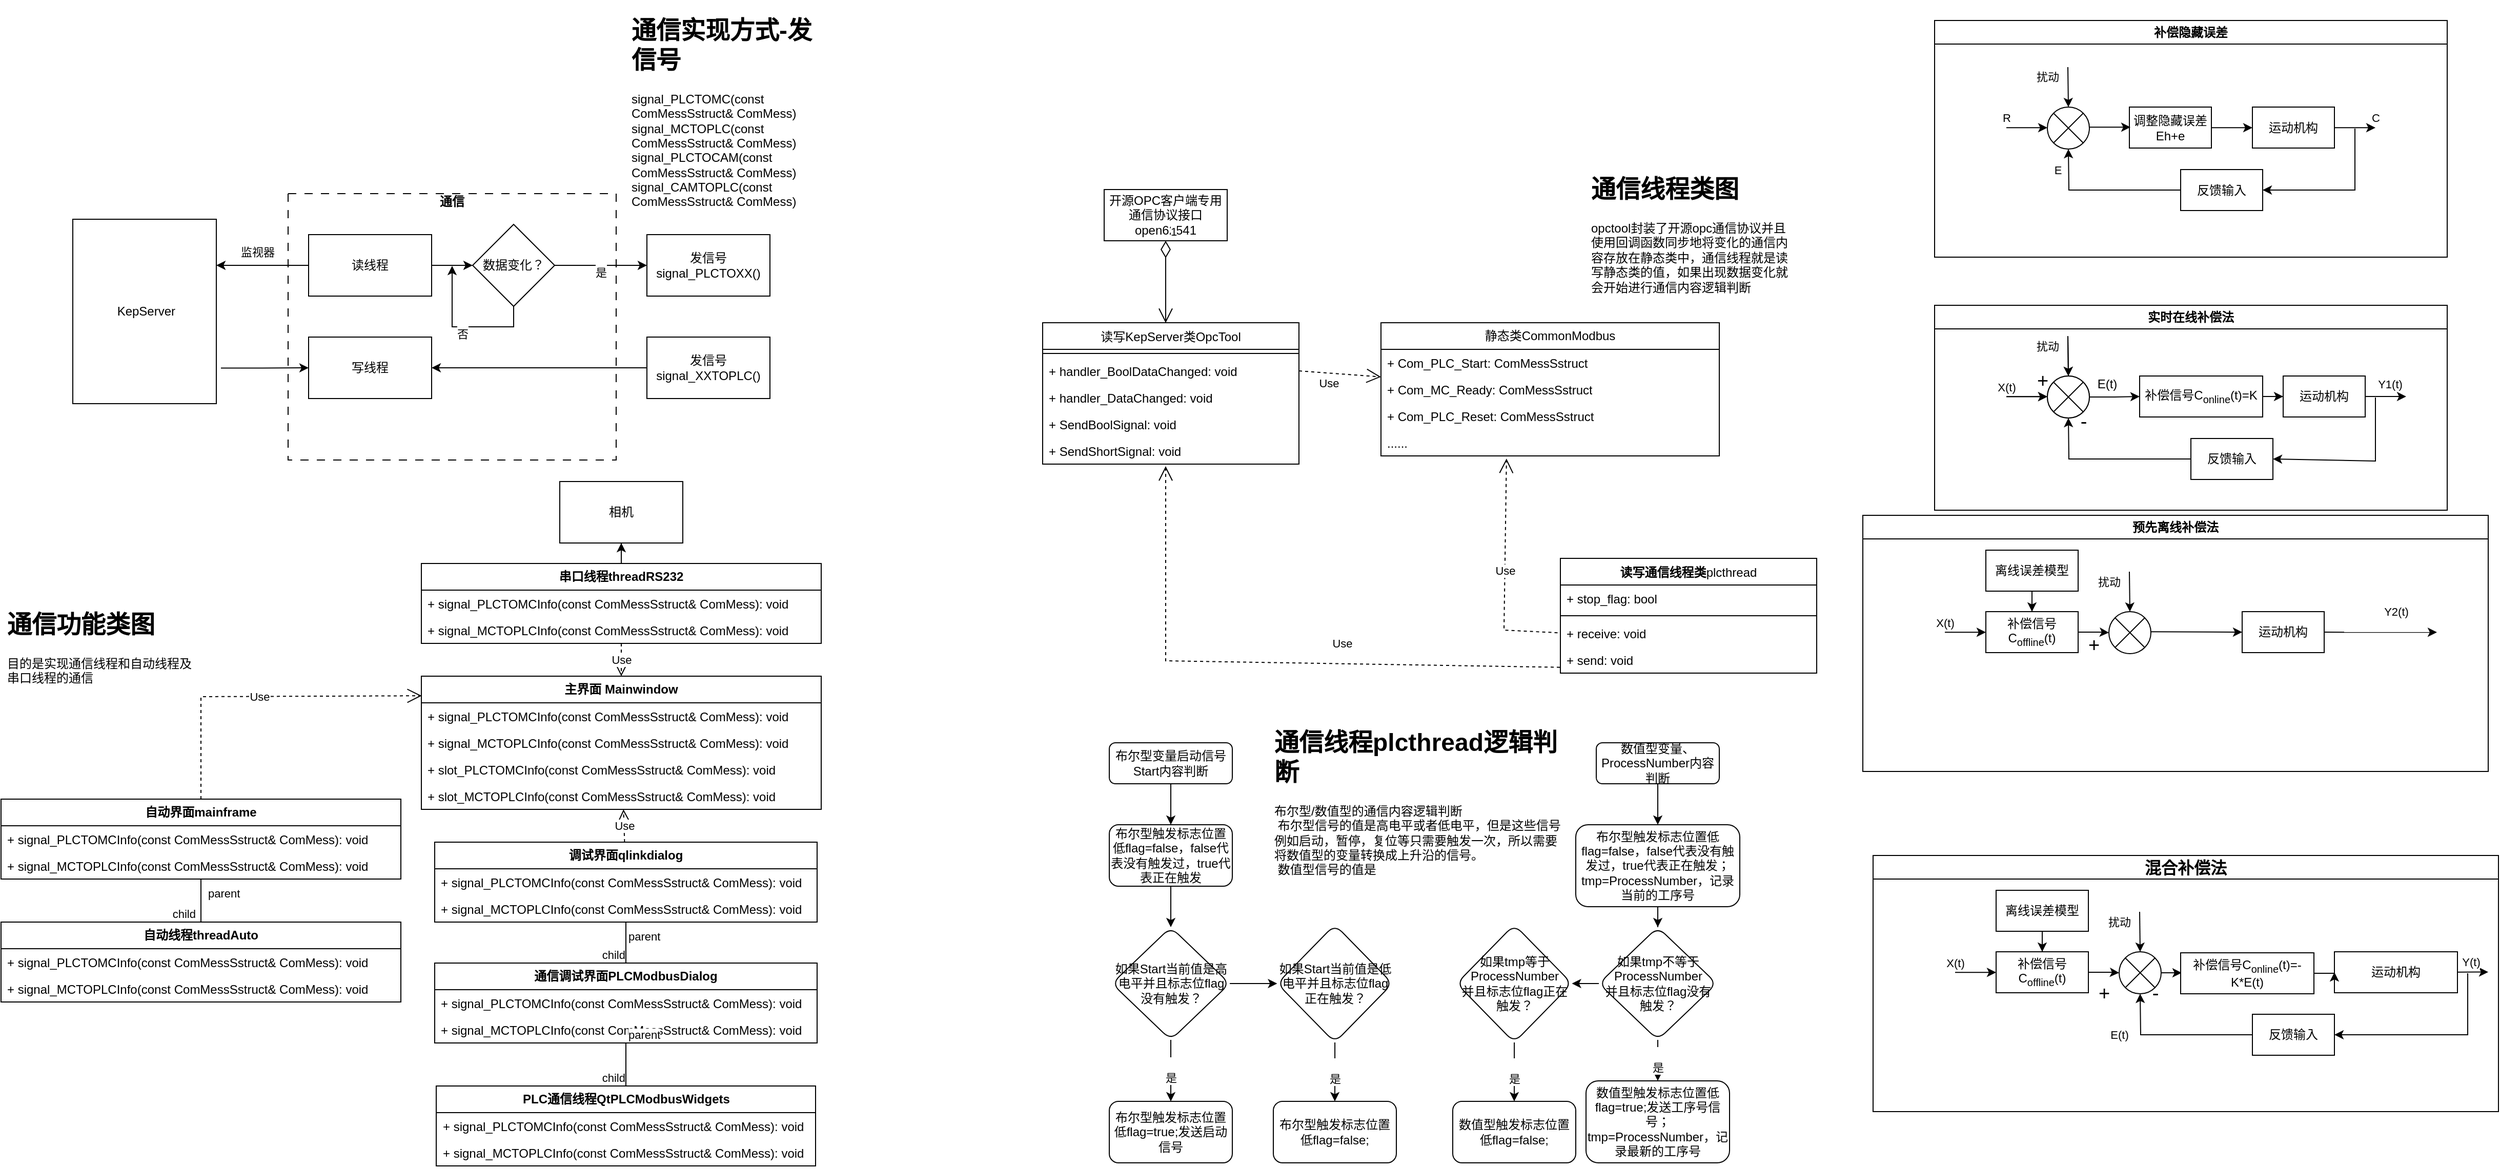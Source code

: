 <mxfile version="24.0.7" type="github">
  <diagram name="第 1 页" id="Q9_2YxxPVGNRcekVHFD_">
    <mxGraphModel dx="642" dy="590" grid="1" gridSize="10" guides="1" tooltips="1" connect="1" arrows="1" fold="1" page="1" pageScale="1" pageWidth="827" pageHeight="1169" math="0" shadow="0">
      <root>
        <mxCell id="0" />
        <mxCell id="1" parent="0" />
        <mxCell id="LD_Xjha4CjEFcu2AIF8K-1" style="edgeStyle=orthogonalEdgeStyle;rounded=0;orthogonalLoop=1;jettySize=auto;html=1;entryX=0;entryY=0.5;entryDx=0;entryDy=0;exitX=1.032;exitY=0.807;exitDx=0;exitDy=0;exitPerimeter=0;" parent="1" source="LD_Xjha4CjEFcu2AIF8K-2" target="LD_Xjha4CjEFcu2AIF8K-6" edge="1">
          <mxGeometry relative="1" as="geometry" />
        </mxCell>
        <mxCell id="LD_Xjha4CjEFcu2AIF8K-2" value="&lt;span style=&quot;white-space: pre;&quot;&gt; &lt;/span&gt;KepServer" style="rounded=0;whiteSpace=wrap;html=1;points=[[0,0,0,0,0],[0,0.25,0,0,0],[0,0.5,0,0,0],[0,0.75,0,0,0],[0,1,0,0,0],[0.25,0,0,0,0],[0.25,1,0,0,0],[0.5,0,0,0,0],[0.5,1,0,0,0],[0.75,0,0,0,0],[0.75,1,0,0,0],[1,0,0,0,0],[1,0.25,0,0,0],[1,0.5,0,0,0],[1,0.75,0,0,0],[1,1,0,0,0]];" parent="1" vertex="1">
          <mxGeometry x="84" y="214" width="140" height="180" as="geometry" />
        </mxCell>
        <mxCell id="LD_Xjha4CjEFcu2AIF8K-3" value="&#xa;通信" style="swimlane;startSize=0;dashed=1;dashPattern=8 8;" parent="1" vertex="1">
          <mxGeometry x="294" y="189" width="320" height="260" as="geometry">
            <mxRectangle x="300" y="530" width="60" height="40" as="alternateBounds" />
          </mxGeometry>
        </mxCell>
        <mxCell id="LD_Xjha4CjEFcu2AIF8K-4" value="" style="edgeStyle=orthogonalEdgeStyle;rounded=0;orthogonalLoop=1;jettySize=auto;html=1;" parent="LD_Xjha4CjEFcu2AIF8K-3" source="LD_Xjha4CjEFcu2AIF8K-5" target="LD_Xjha4CjEFcu2AIF8K-8" edge="1">
          <mxGeometry relative="1" as="geometry" />
        </mxCell>
        <mxCell id="LD_Xjha4CjEFcu2AIF8K-5" value="读线程" style="rounded=0;whiteSpace=wrap;html=1;" parent="LD_Xjha4CjEFcu2AIF8K-3" vertex="1">
          <mxGeometry x="20" y="40" width="120" height="60" as="geometry" />
        </mxCell>
        <mxCell id="LD_Xjha4CjEFcu2AIF8K-6" value="写线程" style="rounded=0;whiteSpace=wrap;html=1;" parent="LD_Xjha4CjEFcu2AIF8K-3" vertex="1">
          <mxGeometry x="20" y="140" width="120" height="60" as="geometry" />
        </mxCell>
        <mxCell id="LD_Xjha4CjEFcu2AIF8K-7" value="&lt;br&gt;否" style="edgeStyle=orthogonalEdgeStyle;rounded=0;orthogonalLoop=1;jettySize=auto;html=1;exitX=0.5;exitY=1;exitDx=0;exitDy=0;" parent="LD_Xjha4CjEFcu2AIF8K-3" source="LD_Xjha4CjEFcu2AIF8K-8" edge="1">
          <mxGeometry relative="1" as="geometry">
            <mxPoint x="160" y="70" as="targetPoint" />
          </mxGeometry>
        </mxCell>
        <mxCell id="LD_Xjha4CjEFcu2AIF8K-8" value="数据变化？" style="rhombus;whiteSpace=wrap;html=1;rounded=0;" parent="LD_Xjha4CjEFcu2AIF8K-3" vertex="1">
          <mxGeometry x="180" y="30" width="80" height="80" as="geometry" />
        </mxCell>
        <mxCell id="LD_Xjha4CjEFcu2AIF8K-9" value="&lt;br&gt;监视器" style="edgeStyle=orthogonalEdgeStyle;rounded=0;orthogonalLoop=1;jettySize=auto;html=1;entryX=1;entryY=0.25;entryDx=0;entryDy=0;entryPerimeter=0;" parent="1" source="LD_Xjha4CjEFcu2AIF8K-5" target="LD_Xjha4CjEFcu2AIF8K-2" edge="1">
          <mxGeometry x="0.111" y="-20" relative="1" as="geometry">
            <mxPoint as="offset" />
          </mxGeometry>
        </mxCell>
        <mxCell id="LD_Xjha4CjEFcu2AIF8K-10" value="发信号signal_PLCTOXX()" style="whiteSpace=wrap;html=1;rounded=0;" parent="1" vertex="1">
          <mxGeometry x="644" y="229" width="120" height="60" as="geometry" />
        </mxCell>
        <mxCell id="LD_Xjha4CjEFcu2AIF8K-11" value="&lt;br&gt;是" style="edgeStyle=orthogonalEdgeStyle;rounded=0;orthogonalLoop=1;jettySize=auto;html=1;entryX=0;entryY=0.5;entryDx=0;entryDy=0;" parent="1" source="LD_Xjha4CjEFcu2AIF8K-8" target="LD_Xjha4CjEFcu2AIF8K-10" edge="1">
          <mxGeometry relative="1" as="geometry">
            <mxPoint x="654" y="259" as="targetPoint" />
          </mxGeometry>
        </mxCell>
        <mxCell id="LD_Xjha4CjEFcu2AIF8K-12" style="edgeStyle=orthogonalEdgeStyle;rounded=0;orthogonalLoop=1;jettySize=auto;html=1;entryX=1;entryY=0.5;entryDx=0;entryDy=0;" parent="1" source="LD_Xjha4CjEFcu2AIF8K-13" target="LD_Xjha4CjEFcu2AIF8K-6" edge="1">
          <mxGeometry relative="1" as="geometry" />
        </mxCell>
        <mxCell id="LD_Xjha4CjEFcu2AIF8K-13" value="发信号signal_XXTOPLC()" style="rounded=0;whiteSpace=wrap;html=1;" parent="1" vertex="1">
          <mxGeometry x="644" y="329" width="120" height="60" as="geometry" />
        </mxCell>
        <mxCell id="LD_Xjha4CjEFcu2AIF8K-14" value="&lt;h1&gt;通信实现方式-发信号&lt;/h1&gt;&lt;div&gt;signal_PLCTOMC(const ComMessSstruct&amp;amp; ComMess)&lt;/div&gt;&lt;div&gt;signal_MCTOPLC(const ComMessSstruct&amp;amp; ComMess)&lt;/div&gt;&lt;div&gt;&lt;div style=&quot;border-color: var(--border-color);&quot;&gt;signal_PLCTOCAM(const ComMessSstruct&amp;amp; ComMess)&lt;/div&gt;&lt;div style=&quot;border-color: var(--border-color);&quot;&gt;signal_CAMTOPLC(const ComMessSstruct&amp;amp; ComMess)&lt;/div&gt;&lt;/div&gt;" style="text;html=1;strokeColor=none;fillColor=none;spacing=5;spacingTop=-20;whiteSpace=wrap;overflow=hidden;rounded=0;" parent="1" vertex="1">
          <mxGeometry x="624" y="10" width="190" height="204" as="geometry" />
        </mxCell>
        <mxCell id="LD_Xjha4CjEFcu2AIF8K-15" value="&lt;b&gt;主界面 Mainwindow&lt;/b&gt;" style="swimlane;fontStyle=0;childLayout=stackLayout;horizontal=1;startSize=26;fillColor=none;horizontalStack=0;resizeParent=1;resizeParentMax=0;resizeLast=0;collapsible=1;marginBottom=0;whiteSpace=wrap;html=1;" parent="1" vertex="1">
          <mxGeometry x="424" y="660" width="390" height="130" as="geometry" />
        </mxCell>
        <mxCell id="LD_Xjha4CjEFcu2AIF8K-16" value="+ signal_PLCTOMCInfo(const ComMessSstruct&amp;amp; ComMess): void" style="text;strokeColor=none;fillColor=none;align=left;verticalAlign=top;spacingLeft=4;spacingRight=4;overflow=hidden;rotatable=0;points=[[0,0.5],[1,0.5]];portConstraint=eastwest;whiteSpace=wrap;html=1;" parent="LD_Xjha4CjEFcu2AIF8K-15" vertex="1">
          <mxGeometry y="26" width="390" height="26" as="geometry" />
        </mxCell>
        <mxCell id="LD_Xjha4CjEFcu2AIF8K-17" value="+ signal_MCTOPLCInfo(const ComMessSstruct&amp;amp; ComMess): void" style="text;strokeColor=none;fillColor=none;align=left;verticalAlign=top;spacingLeft=4;spacingRight=4;overflow=hidden;rotatable=0;points=[[0,0.5],[1,0.5]];portConstraint=eastwest;whiteSpace=wrap;html=1;" parent="LD_Xjha4CjEFcu2AIF8K-15" vertex="1">
          <mxGeometry y="52" width="390" height="26" as="geometry" />
        </mxCell>
        <mxCell id="LD_Xjha4CjEFcu2AIF8K-18" value="+ slot_PLCTOMCInfo(const ComMessSstruct&amp;amp; ComMess): void" style="text;strokeColor=none;fillColor=none;align=left;verticalAlign=top;spacingLeft=4;spacingRight=4;overflow=hidden;rotatable=0;points=[[0,0.5],[1,0.5]];portConstraint=eastwest;whiteSpace=wrap;html=1;" parent="LD_Xjha4CjEFcu2AIF8K-15" vertex="1">
          <mxGeometry y="78" width="390" height="26" as="geometry" />
        </mxCell>
        <mxCell id="LD_Xjha4CjEFcu2AIF8K-19" value="+ slot_MCTOPLCInfo(const ComMessSstruct&amp;amp; ComMess): void" style="text;strokeColor=none;fillColor=none;align=left;verticalAlign=top;spacingLeft=4;spacingRight=4;overflow=hidden;rotatable=0;points=[[0,0.5],[1,0.5]];portConstraint=eastwest;whiteSpace=wrap;html=1;" parent="LD_Xjha4CjEFcu2AIF8K-15" vertex="1">
          <mxGeometry y="104" width="390" height="26" as="geometry" />
        </mxCell>
        <mxCell id="LD_Xjha4CjEFcu2AIF8K-20" value="&lt;b&gt;自动界面mainframe&lt;/b&gt;" style="swimlane;fontStyle=0;childLayout=stackLayout;horizontal=1;startSize=26;fillColor=none;horizontalStack=0;resizeParent=1;resizeParentMax=0;resizeLast=0;collapsible=1;marginBottom=0;whiteSpace=wrap;html=1;" parent="1" vertex="1">
          <mxGeometry x="14" y="780" width="390" height="78" as="geometry" />
        </mxCell>
        <mxCell id="LD_Xjha4CjEFcu2AIF8K-21" value="+ signal_PLCTOMCInfo(const ComMessSstruct&amp;amp; ComMess): void" style="text;strokeColor=none;fillColor=none;align=left;verticalAlign=top;spacingLeft=4;spacingRight=4;overflow=hidden;rotatable=0;points=[[0,0.5],[1,0.5]];portConstraint=eastwest;whiteSpace=wrap;html=1;" parent="LD_Xjha4CjEFcu2AIF8K-20" vertex="1">
          <mxGeometry y="26" width="390" height="26" as="geometry" />
        </mxCell>
        <mxCell id="LD_Xjha4CjEFcu2AIF8K-22" value="+ signal_MCTOPLCInfo(const ComMessSstruct&amp;amp; ComMess): void" style="text;strokeColor=none;fillColor=none;align=left;verticalAlign=top;spacingLeft=4;spacingRight=4;overflow=hidden;rotatable=0;points=[[0,0.5],[1,0.5]];portConstraint=eastwest;whiteSpace=wrap;html=1;" parent="LD_Xjha4CjEFcu2AIF8K-20" vertex="1">
          <mxGeometry y="52" width="390" height="26" as="geometry" />
        </mxCell>
        <mxCell id="LD_Xjha4CjEFcu2AIF8K-23" value="Use" style="endArrow=open;endSize=12;dashed=1;html=1;rounded=0;entryX=0.001;entryY=0.147;entryDx=0;entryDy=0;entryPerimeter=0;" parent="1" source="LD_Xjha4CjEFcu2AIF8K-20" target="LD_Xjha4CjEFcu2AIF8K-15" edge="1">
          <mxGeometry width="160" relative="1" as="geometry">
            <mxPoint x="502" y="856" as="sourcePoint" />
            <mxPoint x="404" y="640" as="targetPoint" />
            <Array as="points">
              <mxPoint x="209" y="680" />
            </Array>
          </mxGeometry>
        </mxCell>
        <mxCell id="LD_Xjha4CjEFcu2AIF8K-24" value="&lt;b&gt;自动线程threadAuto&lt;/b&gt;" style="swimlane;fontStyle=0;childLayout=stackLayout;horizontal=1;startSize=26;fillColor=none;horizontalStack=0;resizeParent=1;resizeParentMax=0;resizeLast=0;collapsible=1;marginBottom=0;whiteSpace=wrap;html=1;" parent="1" vertex="1">
          <mxGeometry x="14" y="900" width="390" height="78" as="geometry" />
        </mxCell>
        <mxCell id="LD_Xjha4CjEFcu2AIF8K-25" value="+ signal_PLCTOMCInfo(const ComMessSstruct&amp;amp; ComMess): void" style="text;strokeColor=none;fillColor=none;align=left;verticalAlign=top;spacingLeft=4;spacingRight=4;overflow=hidden;rotatable=0;points=[[0,0.5],[1,0.5]];portConstraint=eastwest;whiteSpace=wrap;html=1;" parent="LD_Xjha4CjEFcu2AIF8K-24" vertex="1">
          <mxGeometry y="26" width="390" height="26" as="geometry" />
        </mxCell>
        <mxCell id="LD_Xjha4CjEFcu2AIF8K-26" value="+ signal_MCTOPLCInfo(const ComMessSstruct&amp;amp; ComMess): void" style="text;strokeColor=none;fillColor=none;align=left;verticalAlign=top;spacingLeft=4;spacingRight=4;overflow=hidden;rotatable=0;points=[[0,0.5],[1,0.5]];portConstraint=eastwest;whiteSpace=wrap;html=1;" parent="LD_Xjha4CjEFcu2AIF8K-24" vertex="1">
          <mxGeometry y="52" width="390" height="26" as="geometry" />
        </mxCell>
        <mxCell id="LD_Xjha4CjEFcu2AIF8K-27" value="" style="endArrow=none;html=1;edgeStyle=orthogonalEdgeStyle;rounded=0;" parent="1" source="LD_Xjha4CjEFcu2AIF8K-20" target="LD_Xjha4CjEFcu2AIF8K-24" edge="1">
          <mxGeometry relative="1" as="geometry">
            <mxPoint x="294" y="770" as="sourcePoint" />
            <mxPoint x="454" y="770" as="targetPoint" />
          </mxGeometry>
        </mxCell>
        <mxCell id="LD_Xjha4CjEFcu2AIF8K-28" value="parent" style="edgeLabel;resizable=0;html=1;align=left;verticalAlign=bottom;" parent="LD_Xjha4CjEFcu2AIF8K-27" connectable="0" vertex="1">
          <mxGeometry x="-1" relative="1" as="geometry">
            <mxPoint x="5" y="22" as="offset" />
          </mxGeometry>
        </mxCell>
        <mxCell id="LD_Xjha4CjEFcu2AIF8K-29" value="child" style="edgeLabel;resizable=0;html=1;align=right;verticalAlign=bottom;" parent="LD_Xjha4CjEFcu2AIF8K-27" connectable="0" vertex="1">
          <mxGeometry x="1" relative="1" as="geometry">
            <mxPoint x="-5" as="offset" />
          </mxGeometry>
        </mxCell>
        <mxCell id="LD_Xjha4CjEFcu2AIF8K-30" value="&lt;h1&gt;通信功能类图&lt;/h1&gt;&lt;div&gt;目的是实现通信线程和自动线程及串口线程的通信&lt;/div&gt;" style="text;html=1;strokeColor=none;fillColor=none;spacing=5;spacingTop=-20;whiteSpace=wrap;overflow=hidden;rounded=0;" parent="1" vertex="1">
          <mxGeometry x="15" y="590" width="190" height="120" as="geometry" />
        </mxCell>
        <mxCell id="LD_Xjha4CjEFcu2AIF8K-31" value="&lt;b&gt;调试界面qlinkdialog&lt;/b&gt;" style="swimlane;fontStyle=0;childLayout=stackLayout;horizontal=1;startSize=26;fillColor=none;horizontalStack=0;resizeParent=1;resizeParentMax=0;resizeLast=0;collapsible=1;marginBottom=0;whiteSpace=wrap;html=1;" parent="1" vertex="1">
          <mxGeometry x="437" y="822" width="373" height="78" as="geometry" />
        </mxCell>
        <mxCell id="LD_Xjha4CjEFcu2AIF8K-32" value="+ signal_PLCTOMCInfo(const ComMessSstruct&amp;amp; ComMess): void" style="text;strokeColor=none;fillColor=none;align=left;verticalAlign=top;spacingLeft=4;spacingRight=4;overflow=hidden;rotatable=0;points=[[0,0.5],[1,0.5]];portConstraint=eastwest;whiteSpace=wrap;html=1;" parent="LD_Xjha4CjEFcu2AIF8K-31" vertex="1">
          <mxGeometry y="26" width="373" height="26" as="geometry" />
        </mxCell>
        <mxCell id="LD_Xjha4CjEFcu2AIF8K-33" value="+ signal_MCTOPLCInfo(const ComMessSstruct&amp;amp; ComMess): void" style="text;strokeColor=none;fillColor=none;align=left;verticalAlign=top;spacingLeft=4;spacingRight=4;overflow=hidden;rotatable=0;points=[[0,0.5],[1,0.5]];portConstraint=eastwest;whiteSpace=wrap;html=1;" parent="LD_Xjha4CjEFcu2AIF8K-31" vertex="1">
          <mxGeometry y="52" width="373" height="26" as="geometry" />
        </mxCell>
        <mxCell id="LD_Xjha4CjEFcu2AIF8K-34" value="&lt;b&gt;通信调试界面PLCModbusDialog&lt;/b&gt;" style="swimlane;fontStyle=0;childLayout=stackLayout;horizontal=1;startSize=26;fillColor=none;horizontalStack=0;resizeParent=1;resizeParentMax=0;resizeLast=0;collapsible=1;marginBottom=0;whiteSpace=wrap;html=1;" parent="1" vertex="1">
          <mxGeometry x="437" y="940" width="373" height="78" as="geometry" />
        </mxCell>
        <mxCell id="LD_Xjha4CjEFcu2AIF8K-35" value="+ signal_PLCTOMCInfo(const ComMessSstruct&amp;amp; ComMess): void" style="text;strokeColor=none;fillColor=none;align=left;verticalAlign=top;spacingLeft=4;spacingRight=4;overflow=hidden;rotatable=0;points=[[0,0.5],[1,0.5]];portConstraint=eastwest;whiteSpace=wrap;html=1;" parent="LD_Xjha4CjEFcu2AIF8K-34" vertex="1">
          <mxGeometry y="26" width="373" height="26" as="geometry" />
        </mxCell>
        <mxCell id="LD_Xjha4CjEFcu2AIF8K-36" value="+ signal_MCTOPLCInfo(const ComMessSstruct&amp;amp; ComMess): void" style="text;strokeColor=none;fillColor=none;align=left;verticalAlign=top;spacingLeft=4;spacingRight=4;overflow=hidden;rotatable=0;points=[[0,0.5],[1,0.5]];portConstraint=eastwest;whiteSpace=wrap;html=1;" parent="LD_Xjha4CjEFcu2AIF8K-34" vertex="1">
          <mxGeometry y="52" width="373" height="26" as="geometry" />
        </mxCell>
        <mxCell id="LD_Xjha4CjEFcu2AIF8K-37" value="&lt;b&gt;PLC通信线程QtPLCModbusWidgets&lt;/b&gt;" style="swimlane;fontStyle=0;childLayout=stackLayout;horizontal=1;startSize=26;fillColor=none;horizontalStack=0;resizeParent=1;resizeParentMax=0;resizeLast=0;collapsible=1;marginBottom=0;whiteSpace=wrap;html=1;" parent="1" vertex="1">
          <mxGeometry x="438.5" y="1060" width="370" height="78" as="geometry" />
        </mxCell>
        <mxCell id="LD_Xjha4CjEFcu2AIF8K-38" value="+ signal_PLCTOMCInfo(const ComMessSstruct&amp;amp; ComMess): void" style="text;strokeColor=none;fillColor=none;align=left;verticalAlign=top;spacingLeft=4;spacingRight=4;overflow=hidden;rotatable=0;points=[[0,0.5],[1,0.5]];portConstraint=eastwest;whiteSpace=wrap;html=1;" parent="LD_Xjha4CjEFcu2AIF8K-37" vertex="1">
          <mxGeometry y="26" width="370" height="26" as="geometry" />
        </mxCell>
        <mxCell id="LD_Xjha4CjEFcu2AIF8K-39" value="+ signal_MCTOPLCInfo(const ComMessSstruct&amp;amp; ComMess): void" style="text;strokeColor=none;fillColor=none;align=left;verticalAlign=top;spacingLeft=4;spacingRight=4;overflow=hidden;rotatable=0;points=[[0,0.5],[1,0.5]];portConstraint=eastwest;whiteSpace=wrap;html=1;" parent="LD_Xjha4CjEFcu2AIF8K-37" vertex="1">
          <mxGeometry y="52" width="370" height="26" as="geometry" />
        </mxCell>
        <mxCell id="LD_Xjha4CjEFcu2AIF8K-40" style="edgeStyle=orthogonalEdgeStyle;rounded=0;orthogonalLoop=1;jettySize=auto;html=1;entryX=0.5;entryY=1;entryDx=0;entryDy=0;" parent="1" source="LD_Xjha4CjEFcu2AIF8K-41" target="LD_Xjha4CjEFcu2AIF8K-44" edge="1">
          <mxGeometry relative="1" as="geometry" />
        </mxCell>
        <mxCell id="LD_Xjha4CjEFcu2AIF8K-41" value="&lt;b&gt;串口线程threadRS232&lt;/b&gt;" style="swimlane;fontStyle=0;childLayout=stackLayout;horizontal=1;startSize=26;fillColor=none;horizontalStack=0;resizeParent=1;resizeParentMax=0;resizeLast=0;collapsible=1;marginBottom=0;whiteSpace=wrap;html=1;" parent="1" vertex="1">
          <mxGeometry x="424" y="550" width="390" height="78" as="geometry" />
        </mxCell>
        <mxCell id="LD_Xjha4CjEFcu2AIF8K-42" value="+ signal_PLCTOMCInfo(const ComMessSstruct&amp;amp; ComMess): void" style="text;strokeColor=none;fillColor=none;align=left;verticalAlign=top;spacingLeft=4;spacingRight=4;overflow=hidden;rotatable=0;points=[[0,0.5],[1,0.5]];portConstraint=eastwest;whiteSpace=wrap;html=1;" parent="LD_Xjha4CjEFcu2AIF8K-41" vertex="1">
          <mxGeometry y="26" width="390" height="26" as="geometry" />
        </mxCell>
        <mxCell id="LD_Xjha4CjEFcu2AIF8K-43" value="+ signal_MCTOPLCInfo(const ComMessSstruct&amp;amp; ComMess): void" style="text;strokeColor=none;fillColor=none;align=left;verticalAlign=top;spacingLeft=4;spacingRight=4;overflow=hidden;rotatable=0;points=[[0,0.5],[1,0.5]];portConstraint=eastwest;whiteSpace=wrap;html=1;" parent="LD_Xjha4CjEFcu2AIF8K-41" vertex="1">
          <mxGeometry y="52" width="390" height="26" as="geometry" />
        </mxCell>
        <mxCell id="LD_Xjha4CjEFcu2AIF8K-44" value="相机" style="rounded=0;whiteSpace=wrap;html=1;" parent="1" vertex="1">
          <mxGeometry x="559" y="470" width="120" height="60" as="geometry" />
        </mxCell>
        <mxCell id="LD_Xjha4CjEFcu2AIF8K-45" value="" style="endArrow=none;html=1;edgeStyle=orthogonalEdgeStyle;rounded=0;" parent="1" source="LD_Xjha4CjEFcu2AIF8K-31" target="LD_Xjha4CjEFcu2AIF8K-34" edge="1">
          <mxGeometry relative="1" as="geometry">
            <mxPoint x="200" y="1060" as="sourcePoint" />
            <mxPoint x="360" y="1060" as="targetPoint" />
          </mxGeometry>
        </mxCell>
        <mxCell id="LD_Xjha4CjEFcu2AIF8K-46" value="parent" style="edgeLabel;resizable=0;html=1;align=left;verticalAlign=bottom;" parent="LD_Xjha4CjEFcu2AIF8K-45" connectable="0" vertex="1">
          <mxGeometry x="-1" relative="1" as="geometry">
            <mxPoint y="22" as="offset" />
          </mxGeometry>
        </mxCell>
        <mxCell id="LD_Xjha4CjEFcu2AIF8K-47" value="child" style="edgeLabel;resizable=0;html=1;align=right;verticalAlign=bottom;" parent="LD_Xjha4CjEFcu2AIF8K-45" connectable="0" vertex="1">
          <mxGeometry x="1" relative="1" as="geometry" />
        </mxCell>
        <mxCell id="LD_Xjha4CjEFcu2AIF8K-48" value="Use" style="endArrow=open;endSize=12;dashed=1;html=1;rounded=0;" parent="1" source="LD_Xjha4CjEFcu2AIF8K-31" target="LD_Xjha4CjEFcu2AIF8K-15" edge="1">
          <mxGeometry width="160" relative="1" as="geometry">
            <mxPoint x="240" y="1090" as="sourcePoint" />
            <mxPoint x="400" y="1090" as="targetPoint" />
          </mxGeometry>
        </mxCell>
        <mxCell id="LD_Xjha4CjEFcu2AIF8K-49" value="" style="endArrow=none;html=1;edgeStyle=orthogonalEdgeStyle;rounded=0;" parent="1" source="LD_Xjha4CjEFcu2AIF8K-34" target="LD_Xjha4CjEFcu2AIF8K-37" edge="1">
          <mxGeometry relative="1" as="geometry">
            <mxPoint x="210" y="1060" as="sourcePoint" />
            <mxPoint x="240" y="1060" as="targetPoint" />
          </mxGeometry>
        </mxCell>
        <mxCell id="LD_Xjha4CjEFcu2AIF8K-50" value="parent" style="edgeLabel;resizable=0;html=1;align=left;verticalAlign=bottom;" parent="LD_Xjha4CjEFcu2AIF8K-49" connectable="0" vertex="1">
          <mxGeometry x="-1" relative="1" as="geometry" />
        </mxCell>
        <mxCell id="LD_Xjha4CjEFcu2AIF8K-51" value="child" style="edgeLabel;resizable=0;html=1;align=right;verticalAlign=bottom;" parent="LD_Xjha4CjEFcu2AIF8K-49" connectable="0" vertex="1">
          <mxGeometry x="1" relative="1" as="geometry" />
        </mxCell>
        <mxCell id="LD_Xjha4CjEFcu2AIF8K-52" value="Use" style="endArrow=open;endSize=12;dashed=1;html=1;rounded=0;" parent="1" source="LD_Xjha4CjEFcu2AIF8K-41" target="LD_Xjha4CjEFcu2AIF8K-15" edge="1">
          <mxGeometry width="160" relative="1" as="geometry">
            <mxPoint x="190" y="520" as="sourcePoint" />
            <mxPoint x="350" y="520" as="targetPoint" />
          </mxGeometry>
        </mxCell>
        <mxCell id="Hq8AKw71UdbSkxL8Rapv-1" value="" style="edgeStyle=orthogonalEdgeStyle;rounded=0;orthogonalLoop=1;jettySize=auto;html=1;" parent="1" source="Hq8AKw71UdbSkxL8Rapv-2" target="Hq8AKw71UdbSkxL8Rapv-27" edge="1">
          <mxGeometry relative="1" as="geometry" />
        </mxCell>
        <mxCell id="Hq8AKw71UdbSkxL8Rapv-2" value="布尔型变量启动信号Start内容判断" style="rounded=1;whiteSpace=wrap;html=1;fontSize=12;glass=0;strokeWidth=1;shadow=0;" parent="1" vertex="1">
          <mxGeometry x="1095" y="725" width="120" height="40" as="geometry" />
        </mxCell>
        <mxCell id="Hq8AKw71UdbSkxL8Rapv-3" value="&lt;h1&gt;通信线程plcthread逻辑判断&lt;/h1&gt;&lt;div&gt;布尔型/数值型的通信内容逻辑判断&lt;/div&gt;&lt;div&gt;&lt;span style=&quot;white-space: pre;&quot;&gt; &lt;/span&gt;布尔型信号的值是高电平或者低电平，但是这些信号例如启动，暂停，复位等只需要触发一次，所以需要将数值型的变量转换成上升沿的信号。&lt;/div&gt;&lt;div&gt;&lt;span style=&quot;white-space: pre;&quot;&gt; &lt;/span&gt;数值型信号的值是&lt;br&gt;&lt;/div&gt;" style="text;html=1;strokeColor=none;fillColor=none;spacing=5;spacingTop=-20;whiteSpace=wrap;overflow=hidden;rounded=0;" parent="1" vertex="1">
          <mxGeometry x="1251.25" y="705" width="295" height="190" as="geometry" />
        </mxCell>
        <mxCell id="Hq8AKw71UdbSkxL8Rapv-4" value="静态类CommonModbus" style="swimlane;fontStyle=0;childLayout=stackLayout;horizontal=1;startSize=26;fillColor=none;horizontalStack=0;resizeParent=1;resizeParentMax=0;resizeLast=0;collapsible=1;marginBottom=0;whiteSpace=wrap;html=1;" parent="1" vertex="1">
          <mxGeometry x="1360" y="315" width="330" height="130" as="geometry" />
        </mxCell>
        <mxCell id="Hq8AKw71UdbSkxL8Rapv-5" value="+ Com_PLC_Start:&amp;nbsp;ComMessSstruct" style="text;strokeColor=none;fillColor=none;align=left;verticalAlign=top;spacingLeft=4;spacingRight=4;overflow=hidden;rotatable=0;points=[[0,0.5],[1,0.5]];portConstraint=eastwest;whiteSpace=wrap;html=1;" parent="Hq8AKw71UdbSkxL8Rapv-4" vertex="1">
          <mxGeometry y="26" width="330" height="26" as="geometry" />
        </mxCell>
        <mxCell id="Hq8AKw71UdbSkxL8Rapv-6" value="+ Com_MC_Ready: ComMessSstruct" style="text;strokeColor=none;fillColor=none;align=left;verticalAlign=top;spacingLeft=4;spacingRight=4;overflow=hidden;rotatable=0;points=[[0,0.5],[1,0.5]];portConstraint=eastwest;whiteSpace=wrap;html=1;" parent="Hq8AKw71UdbSkxL8Rapv-4" vertex="1">
          <mxGeometry y="52" width="330" height="26" as="geometry" />
        </mxCell>
        <mxCell id="Hq8AKw71UdbSkxL8Rapv-7" value="+ Com_PLC_Reset: ComMessSstruct" style="text;strokeColor=none;fillColor=none;align=left;verticalAlign=top;spacingLeft=4;spacingRight=4;overflow=hidden;rotatable=0;points=[[0,0.5],[1,0.5]];portConstraint=eastwest;whiteSpace=wrap;html=1;" parent="Hq8AKw71UdbSkxL8Rapv-4" vertex="1">
          <mxGeometry y="78" width="330" height="26" as="geometry" />
        </mxCell>
        <mxCell id="Hq8AKw71UdbSkxL8Rapv-8" value="......" style="text;strokeColor=none;fillColor=none;align=left;verticalAlign=top;spacingLeft=4;spacingRight=4;overflow=hidden;rotatable=0;points=[[0,0.5],[1,0.5]];portConstraint=eastwest;whiteSpace=wrap;html=1;" parent="Hq8AKw71UdbSkxL8Rapv-4" vertex="1">
          <mxGeometry y="104" width="330" height="26" as="geometry" />
        </mxCell>
        <mxCell id="Hq8AKw71UdbSkxL8Rapv-9" value="&lt;span style=&quot;font-weight: normal;&quot;&gt;读写KepServer类OpcTool&lt;/span&gt;" style="swimlane;fontStyle=1;align=center;verticalAlign=top;childLayout=stackLayout;horizontal=1;startSize=26;horizontalStack=0;resizeParent=1;resizeParentMax=0;resizeLast=0;collapsible=1;marginBottom=0;whiteSpace=wrap;html=1;" parent="1" vertex="1">
          <mxGeometry x="1030" y="315" width="250" height="138" as="geometry" />
        </mxCell>
        <mxCell id="Hq8AKw71UdbSkxL8Rapv-10" value="" style="line;strokeWidth=1;fillColor=none;align=left;verticalAlign=middle;spacingTop=-1;spacingLeft=3;spacingRight=3;rotatable=0;labelPosition=right;points=[];portConstraint=eastwest;strokeColor=inherit;" parent="Hq8AKw71UdbSkxL8Rapv-9" vertex="1">
          <mxGeometry y="26" width="250" height="8" as="geometry" />
        </mxCell>
        <mxCell id="Hq8AKw71UdbSkxL8Rapv-11" value="+ handler_BoolDataChanged: void" style="text;strokeColor=none;fillColor=none;align=left;verticalAlign=top;spacingLeft=4;spacingRight=4;overflow=hidden;rotatable=0;points=[[0,0.5],[1,0.5]];portConstraint=eastwest;whiteSpace=wrap;html=1;" parent="Hq8AKw71UdbSkxL8Rapv-9" vertex="1">
          <mxGeometry y="34" width="250" height="26" as="geometry" />
        </mxCell>
        <mxCell id="Hq8AKw71UdbSkxL8Rapv-12" value="+ handler_DataChanged: void" style="text;strokeColor=none;fillColor=none;align=left;verticalAlign=top;spacingLeft=4;spacingRight=4;overflow=hidden;rotatable=0;points=[[0,0.5],[1,0.5]];portConstraint=eastwest;whiteSpace=wrap;html=1;" parent="Hq8AKw71UdbSkxL8Rapv-9" vertex="1">
          <mxGeometry y="60" width="250" height="26" as="geometry" />
        </mxCell>
        <mxCell id="Hq8AKw71UdbSkxL8Rapv-13" value="+ SendBoolSignal: void" style="text;strokeColor=none;fillColor=none;align=left;verticalAlign=top;spacingLeft=4;spacingRight=4;overflow=hidden;rotatable=0;points=[[0,0.5],[1,0.5]];portConstraint=eastwest;whiteSpace=wrap;html=1;" parent="Hq8AKw71UdbSkxL8Rapv-9" vertex="1">
          <mxGeometry y="86" width="250" height="26" as="geometry" />
        </mxCell>
        <mxCell id="Hq8AKw71UdbSkxL8Rapv-14" value="+ SendShortSignal: void" style="text;strokeColor=none;fillColor=none;align=left;verticalAlign=top;spacingLeft=4;spacingRight=4;overflow=hidden;rotatable=0;points=[[0,0.5],[1,0.5]];portConstraint=eastwest;whiteSpace=wrap;html=1;" parent="Hq8AKw71UdbSkxL8Rapv-9" vertex="1">
          <mxGeometry y="112" width="250" height="26" as="geometry" />
        </mxCell>
        <mxCell id="Hq8AKw71UdbSkxL8Rapv-15" value="开源OPC客户端专用通信协议接口open62541" style="html=1;whiteSpace=wrap;" parent="1" vertex="1">
          <mxGeometry x="1090" y="185" width="120" height="50" as="geometry" />
        </mxCell>
        <mxCell id="Hq8AKw71UdbSkxL8Rapv-16" value="1" style="endArrow=open;html=1;endSize=12;startArrow=diamondThin;startSize=14;startFill=0;edgeStyle=orthogonalEdgeStyle;align=left;verticalAlign=bottom;rounded=0;exitX=0.5;exitY=1;exitDx=0;exitDy=0;entryX=0.48;entryY=0.002;entryDx=0;entryDy=0;entryPerimeter=0;" parent="1" source="Hq8AKw71UdbSkxL8Rapv-15" target="Hq8AKw71UdbSkxL8Rapv-9" edge="1">
          <mxGeometry x="-1" y="3" relative="1" as="geometry">
            <mxPoint x="1300" y="185" as="sourcePoint" />
            <mxPoint x="1460" y="185" as="targetPoint" />
          </mxGeometry>
        </mxCell>
        <mxCell id="Hq8AKw71UdbSkxL8Rapv-17" value="Use" style="endArrow=open;endSize=12;dashed=1;html=1;rounded=0;exitX=1;exitY=0.5;exitDx=0;exitDy=0;" parent="1" source="Hq8AKw71UdbSkxL8Rapv-11" target="Hq8AKw71UdbSkxL8Rapv-4" edge="1">
          <mxGeometry x="-0.254" y="-10" width="160" relative="1" as="geometry">
            <mxPoint x="1170" y="525" as="sourcePoint" />
            <mxPoint x="1330" y="525" as="targetPoint" />
            <Array as="points" />
            <mxPoint as="offset" />
          </mxGeometry>
        </mxCell>
        <mxCell id="Hq8AKw71UdbSkxL8Rapv-18" value="&lt;h1&gt;通信线程类图&lt;/h1&gt;&lt;p&gt;opctool封装了开源opc通信协议并且使用回调函数同步地将变化的通信内容存放在静态类中，通信线程就是读写静态类的值，如果出现数据变化就会开始进行通信内容逻辑判断&lt;/p&gt;" style="text;html=1;strokeColor=none;fillColor=none;spacing=5;spacingTop=-20;whiteSpace=wrap;overflow=hidden;rounded=0;" parent="1" vertex="1">
          <mxGeometry x="1560" y="165" width="200" height="140" as="geometry" />
        </mxCell>
        <mxCell id="Hq8AKw71UdbSkxL8Rapv-19" value="读写通信线程类&lt;span style=&quot;font-weight: 400;&quot;&gt;plc&lt;/span&gt;&lt;span style=&quot;font-weight: normal;&quot;&gt;thread&lt;/span&gt;" style="swimlane;fontStyle=1;align=center;verticalAlign=top;childLayout=stackLayout;horizontal=1;startSize=26;horizontalStack=0;resizeParent=1;resizeParentMax=0;resizeLast=0;collapsible=1;marginBottom=0;whiteSpace=wrap;html=1;" parent="1" vertex="1">
          <mxGeometry x="1535" y="545" width="250" height="112" as="geometry" />
        </mxCell>
        <mxCell id="Hq8AKw71UdbSkxL8Rapv-20" value="+ stop_flag: bool" style="text;strokeColor=none;fillColor=none;align=left;verticalAlign=top;spacingLeft=4;spacingRight=4;overflow=hidden;rotatable=0;points=[[0,0.5],[1,0.5]];portConstraint=eastwest;whiteSpace=wrap;html=1;" parent="Hq8AKw71UdbSkxL8Rapv-19" vertex="1">
          <mxGeometry y="26" width="250" height="26" as="geometry" />
        </mxCell>
        <mxCell id="Hq8AKw71UdbSkxL8Rapv-21" value="" style="line;strokeWidth=1;fillColor=none;align=left;verticalAlign=middle;spacingTop=-1;spacingLeft=3;spacingRight=3;rotatable=0;labelPosition=right;points=[];portConstraint=eastwest;strokeColor=inherit;" parent="Hq8AKw71UdbSkxL8Rapv-19" vertex="1">
          <mxGeometry y="52" width="250" height="8" as="geometry" />
        </mxCell>
        <mxCell id="Hq8AKw71UdbSkxL8Rapv-22" value="+ receive: void" style="text;strokeColor=none;fillColor=none;align=left;verticalAlign=top;spacingLeft=4;spacingRight=4;overflow=hidden;rotatable=0;points=[[0,0.5],[1,0.5]];portConstraint=eastwest;whiteSpace=wrap;html=1;" parent="Hq8AKw71UdbSkxL8Rapv-19" vertex="1">
          <mxGeometry y="60" width="250" height="26" as="geometry" />
        </mxCell>
        <mxCell id="Hq8AKw71UdbSkxL8Rapv-23" value="+ send: void" style="text;strokeColor=none;fillColor=none;align=left;verticalAlign=top;spacingLeft=4;spacingRight=4;overflow=hidden;rotatable=0;points=[[0,0.5],[1,0.5]];portConstraint=eastwest;whiteSpace=wrap;html=1;" parent="Hq8AKw71UdbSkxL8Rapv-19" vertex="1">
          <mxGeometry y="86" width="250" height="26" as="geometry" />
        </mxCell>
        <mxCell id="Hq8AKw71UdbSkxL8Rapv-24" value="Use" style="endArrow=open;endSize=12;dashed=1;html=1;rounded=0;exitX=-0.002;exitY=0.782;exitDx=0;exitDy=0;exitPerimeter=0;" parent="1" source="Hq8AKw71UdbSkxL8Rapv-23" edge="1">
          <mxGeometry x="-0.261" y="-20" width="160" relative="1" as="geometry">
            <mxPoint x="1130" y="545" as="sourcePoint" />
            <mxPoint x="1150" y="455" as="targetPoint" />
            <Array as="points">
              <mxPoint x="1150" y="645" />
            </Array>
            <mxPoint as="offset" />
          </mxGeometry>
        </mxCell>
        <mxCell id="Hq8AKw71UdbSkxL8Rapv-25" value="Use" style="endArrow=open;endSize=12;dashed=1;html=1;rounded=0;exitX=-0.011;exitY=0.485;exitDx=0;exitDy=0;exitPerimeter=0;entryX=0.371;entryY=1.101;entryDx=0;entryDy=0;entryPerimeter=0;" parent="1" source="Hq8AKw71UdbSkxL8Rapv-22" target="Hq8AKw71UdbSkxL8Rapv-8" edge="1">
          <mxGeometry width="160" relative="1" as="geometry">
            <mxPoint x="1400" y="585" as="sourcePoint" />
            <mxPoint x="1370" y="525" as="targetPoint" />
            <Array as="points">
              <mxPoint x="1480" y="615" />
            </Array>
          </mxGeometry>
        </mxCell>
        <mxCell id="Hq8AKw71UdbSkxL8Rapv-26" value="" style="edgeStyle=orthogonalEdgeStyle;rounded=0;orthogonalLoop=1;jettySize=auto;html=1;" parent="1" source="Hq8AKw71UdbSkxL8Rapv-27" target="Hq8AKw71UdbSkxL8Rapv-30" edge="1">
          <mxGeometry relative="1" as="geometry" />
        </mxCell>
        <mxCell id="Hq8AKw71UdbSkxL8Rapv-27" value="布尔型触发标志位置低flag=false，false代表没有触发过，true代表正在触发" style="whiteSpace=wrap;html=1;rounded=1;glass=0;strokeWidth=1;shadow=0;" parent="1" vertex="1">
          <mxGeometry x="1095" y="805" width="120" height="60" as="geometry" />
        </mxCell>
        <mxCell id="Hq8AKw71UdbSkxL8Rapv-28" value="&lt;br&gt;是" style="edgeStyle=orthogonalEdgeStyle;rounded=0;orthogonalLoop=1;jettySize=auto;html=1;" parent="1" source="Hq8AKw71UdbSkxL8Rapv-30" target="Hq8AKw71UdbSkxL8Rapv-31" edge="1">
          <mxGeometry relative="1" as="geometry" />
        </mxCell>
        <mxCell id="Hq8AKw71UdbSkxL8Rapv-29" value="" style="edgeStyle=orthogonalEdgeStyle;rounded=0;orthogonalLoop=1;jettySize=auto;html=1;" parent="1" source="Hq8AKw71UdbSkxL8Rapv-30" target="Hq8AKw71UdbSkxL8Rapv-33" edge="1">
          <mxGeometry relative="1" as="geometry" />
        </mxCell>
        <mxCell id="Hq8AKw71UdbSkxL8Rapv-30" value="如果Start当前值是高电平并且标志位flag没有触发？" style="rhombus;whiteSpace=wrap;html=1;rounded=1;glass=0;strokeWidth=1;shadow=0;" parent="1" vertex="1">
          <mxGeometry x="1097.5" y="905" width="115" height="110" as="geometry" />
        </mxCell>
        <mxCell id="Hq8AKw71UdbSkxL8Rapv-31" value="布尔型触发标志位置低flag=true;发送启动信号" style="whiteSpace=wrap;html=1;rounded=1;glass=0;strokeWidth=1;shadow=0;" parent="1" vertex="1">
          <mxGeometry x="1095" y="1075" width="120" height="60" as="geometry" />
        </mxCell>
        <mxCell id="Hq8AKw71UdbSkxL8Rapv-32" value="&lt;br&gt;是" style="edgeStyle=orthogonalEdgeStyle;rounded=0;orthogonalLoop=1;jettySize=auto;html=1;" parent="1" source="Hq8AKw71UdbSkxL8Rapv-33" target="Hq8AKw71UdbSkxL8Rapv-34" edge="1">
          <mxGeometry relative="1" as="geometry" />
        </mxCell>
        <mxCell id="Hq8AKw71UdbSkxL8Rapv-33" value="如果Start当前值是低电平并且标志位flag正在触发？" style="rhombus;whiteSpace=wrap;html=1;rounded=1;glass=0;strokeWidth=1;shadow=0;" parent="1" vertex="1">
          <mxGeometry x="1258.75" y="902.5" width="112.5" height="115" as="geometry" />
        </mxCell>
        <mxCell id="Hq8AKw71UdbSkxL8Rapv-34" value="布尔型触发标志位置低flag=false;" style="whiteSpace=wrap;html=1;rounded=1;glass=0;strokeWidth=1;shadow=0;" parent="1" vertex="1">
          <mxGeometry x="1255" y="1075" width="120" height="60" as="geometry" />
        </mxCell>
        <mxCell id="Hq8AKw71UdbSkxL8Rapv-35" value="" style="edgeStyle=orthogonalEdgeStyle;rounded=0;orthogonalLoop=1;jettySize=auto;html=1;" parent="1" source="Hq8AKw71UdbSkxL8Rapv-36" target="Hq8AKw71UdbSkxL8Rapv-38" edge="1">
          <mxGeometry relative="1" as="geometry" />
        </mxCell>
        <mxCell id="Hq8AKw71UdbSkxL8Rapv-36" value="数值型变量、ProcessNumber内容判断" style="rounded=1;whiteSpace=wrap;html=1;fontSize=12;glass=0;strokeWidth=1;shadow=0;" parent="1" vertex="1">
          <mxGeometry x="1570" y="725" width="120" height="40" as="geometry" />
        </mxCell>
        <mxCell id="Hq8AKw71UdbSkxL8Rapv-37" value="" style="edgeStyle=orthogonalEdgeStyle;rounded=0;orthogonalLoop=1;jettySize=auto;html=1;" parent="1" source="Hq8AKw71UdbSkxL8Rapv-38" target="Hq8AKw71UdbSkxL8Rapv-41" edge="1">
          <mxGeometry relative="1" as="geometry" />
        </mxCell>
        <mxCell id="Hq8AKw71UdbSkxL8Rapv-38" value="布尔型触发标志位置低flag=false，false代表没有触发过，true代表正在触发；tmp=ProcessNumber，记录当前的工序号" style="whiteSpace=wrap;html=1;rounded=1;glass=0;strokeWidth=1;shadow=0;" parent="1" vertex="1">
          <mxGeometry x="1550" y="805" width="160" height="80" as="geometry" />
        </mxCell>
        <mxCell id="Hq8AKw71UdbSkxL8Rapv-39" value="&lt;br&gt;是" style="edgeStyle=orthogonalEdgeStyle;rounded=0;orthogonalLoop=1;jettySize=auto;html=1;" parent="1" source="Hq8AKw71UdbSkxL8Rapv-41" target="Hq8AKw71UdbSkxL8Rapv-42" edge="1">
          <mxGeometry relative="1" as="geometry" />
        </mxCell>
        <mxCell id="Hq8AKw71UdbSkxL8Rapv-40" value="" style="edgeStyle=orthogonalEdgeStyle;rounded=0;orthogonalLoop=1;jettySize=auto;html=1;" parent="1" source="Hq8AKw71UdbSkxL8Rapv-41" target="Hq8AKw71UdbSkxL8Rapv-44" edge="1">
          <mxGeometry relative="1" as="geometry" />
        </mxCell>
        <mxCell id="Hq8AKw71UdbSkxL8Rapv-41" value="如果tmp不等于ProcessNumber&lt;br&gt;并且标志位flag没有触发？" style="rhombus;whiteSpace=wrap;html=1;rounded=1;glass=0;strokeWidth=1;shadow=0;" parent="1" vertex="1">
          <mxGeometry x="1572.5" y="905" width="115" height="110" as="geometry" />
        </mxCell>
        <mxCell id="Hq8AKw71UdbSkxL8Rapv-42" value="数值型触发标志位置低flag=true;发送工序号信号；tmp=ProcessNumber，记录最新的工序号" style="whiteSpace=wrap;html=1;rounded=1;glass=0;strokeWidth=1;shadow=0;" parent="1" vertex="1">
          <mxGeometry x="1560" y="1055" width="140" height="80" as="geometry" />
        </mxCell>
        <mxCell id="Hq8AKw71UdbSkxL8Rapv-43" value="&lt;br&gt;是" style="edgeStyle=orthogonalEdgeStyle;rounded=0;orthogonalLoop=1;jettySize=auto;html=1;entryX=0.5;entryY=0;entryDx=0;entryDy=0;" parent="1" source="Hq8AKw71UdbSkxL8Rapv-44" target="Hq8AKw71UdbSkxL8Rapv-45" edge="1">
          <mxGeometry relative="1" as="geometry">
            <mxPoint x="1490" y="1075" as="targetPoint" />
          </mxGeometry>
        </mxCell>
        <mxCell id="Hq8AKw71UdbSkxL8Rapv-44" value="如果tmp等于ProcessNumber&lt;br style=&quot;border-color: var(--border-color);&quot;&gt;并且标志位flag正在触发？" style="rhombus;whiteSpace=wrap;html=1;rounded=1;glass=0;strokeWidth=1;shadow=0;" parent="1" vertex="1">
          <mxGeometry x="1433.75" y="902.5" width="112.5" height="115" as="geometry" />
        </mxCell>
        <mxCell id="Hq8AKw71UdbSkxL8Rapv-45" value="数值型触发标志位置低flag=false;" style="whiteSpace=wrap;html=1;rounded=1;glass=0;strokeWidth=1;shadow=0;" parent="1" vertex="1">
          <mxGeometry x="1430" y="1075" width="120" height="60" as="geometry" />
        </mxCell>
        <mxCell id="sGjy5x4v7XA6GF0PEwLN-58" value="补偿隐藏误差" style="swimlane;whiteSpace=wrap;html=1;" vertex="1" parent="1">
          <mxGeometry x="1900" y="20" width="500" height="231" as="geometry">
            <mxRectangle x="1785" y="350" width="140" height="30" as="alternateBounds" />
          </mxGeometry>
        </mxCell>
        <mxCell id="sGjy5x4v7XA6GF0PEwLN-59" value="" style="ellipse;whiteSpace=wrap;html=1;aspect=fixed;" vertex="1" parent="sGjy5x4v7XA6GF0PEwLN-58">
          <mxGeometry x="110" y="84.5" width="41" height="41" as="geometry" />
        </mxCell>
        <mxCell id="sGjy5x4v7XA6GF0PEwLN-60" value="" style="endArrow=classic;html=1;rounded=0;" edge="1" parent="sGjy5x4v7XA6GF0PEwLN-58">
          <mxGeometry width="50" height="50" relative="1" as="geometry">
            <mxPoint x="70" y="104.66" as="sourcePoint" />
            <mxPoint x="110" y="104.66" as="targetPoint" />
          </mxGeometry>
        </mxCell>
        <mxCell id="sGjy5x4v7XA6GF0PEwLN-61" value="R" style="edgeLabel;html=1;align=center;verticalAlign=middle;resizable=0;points=[];" vertex="1" connectable="0" parent="sGjy5x4v7XA6GF0PEwLN-60">
          <mxGeometry x="-0.361" y="-2" relative="1" as="geometry">
            <mxPoint x="-13" y="-12" as="offset" />
          </mxGeometry>
        </mxCell>
        <mxCell id="sGjy5x4v7XA6GF0PEwLN-62" value="调整隐藏误差Eh+e" style="rounded=0;whiteSpace=wrap;html=1;" vertex="1" parent="sGjy5x4v7XA6GF0PEwLN-58">
          <mxGeometry x="190" y="84.5" width="80" height="40" as="geometry" />
        </mxCell>
        <mxCell id="sGjy5x4v7XA6GF0PEwLN-63" value="运动机构" style="rounded=0;whiteSpace=wrap;html=1;" vertex="1" parent="sGjy5x4v7XA6GF0PEwLN-58">
          <mxGeometry x="310" y="84.5" width="80" height="40" as="geometry" />
        </mxCell>
        <mxCell id="sGjy5x4v7XA6GF0PEwLN-64" value="" style="endArrow=classic;html=1;rounded=0;" edge="1" parent="sGjy5x4v7XA6GF0PEwLN-58">
          <mxGeometry width="50" height="50" relative="1" as="geometry">
            <mxPoint x="151" y="104.16" as="sourcePoint" />
            <mxPoint x="191" y="104.16" as="targetPoint" />
          </mxGeometry>
        </mxCell>
        <mxCell id="sGjy5x4v7XA6GF0PEwLN-65" value="" style="endArrow=classic;html=1;rounded=0;" edge="1" parent="sGjy5x4v7XA6GF0PEwLN-58">
          <mxGeometry width="50" height="50" relative="1" as="geometry">
            <mxPoint x="270" y="104.66" as="sourcePoint" />
            <mxPoint x="310" y="104.66" as="targetPoint" />
          </mxGeometry>
        </mxCell>
        <mxCell id="sGjy5x4v7XA6GF0PEwLN-66" value="" style="endArrow=classic;html=1;rounded=0;" edge="1" parent="sGjy5x4v7XA6GF0PEwLN-58">
          <mxGeometry width="50" height="50" relative="1" as="geometry">
            <mxPoint x="390" y="104.66" as="sourcePoint" />
            <mxPoint x="430" y="104.66" as="targetPoint" />
          </mxGeometry>
        </mxCell>
        <mxCell id="sGjy5x4v7XA6GF0PEwLN-67" value="C" style="edgeLabel;html=1;align=center;verticalAlign=middle;resizable=0;points=[];" vertex="1" connectable="0" parent="sGjy5x4v7XA6GF0PEwLN-66">
          <mxGeometry x="0.432" relative="1" as="geometry">
            <mxPoint x="11" y="-10" as="offset" />
          </mxGeometry>
        </mxCell>
        <mxCell id="sGjy5x4v7XA6GF0PEwLN-68" value="反馈输入" style="rounded=0;whiteSpace=wrap;html=1;" vertex="1" parent="sGjy5x4v7XA6GF0PEwLN-58">
          <mxGeometry x="240" y="145.5" width="80" height="40" as="geometry" />
        </mxCell>
        <mxCell id="sGjy5x4v7XA6GF0PEwLN-69" value="" style="endArrow=classic;html=1;rounded=0;entryX=1;entryY=0.5;entryDx=0;entryDy=0;" edge="1" parent="sGjy5x4v7XA6GF0PEwLN-58" target="sGjy5x4v7XA6GF0PEwLN-68">
          <mxGeometry width="50" height="50" relative="1" as="geometry">
            <mxPoint x="410" y="105.5" as="sourcePoint" />
            <mxPoint x="390" y="195.5" as="targetPoint" />
            <Array as="points">
              <mxPoint x="410" y="165.5" />
            </Array>
          </mxGeometry>
        </mxCell>
        <mxCell id="sGjy5x4v7XA6GF0PEwLN-70" value="" style="endArrow=classic;html=1;rounded=0;entryX=0.5;entryY=1;entryDx=0;entryDy=0;exitX=0;exitY=0.5;exitDx=0;exitDy=0;" edge="1" parent="sGjy5x4v7XA6GF0PEwLN-58" source="sGjy5x4v7XA6GF0PEwLN-68" target="sGjy5x4v7XA6GF0PEwLN-59">
          <mxGeometry width="50" height="50" relative="1" as="geometry">
            <mxPoint x="190" y="159.5" as="sourcePoint" />
            <mxPoint x="100" y="219.5" as="targetPoint" />
            <Array as="points">
              <mxPoint x="131" y="165.5" />
            </Array>
          </mxGeometry>
        </mxCell>
        <mxCell id="sGjy5x4v7XA6GF0PEwLN-71" value="E" style="edgeLabel;html=1;align=center;verticalAlign=middle;resizable=0;points=[];" vertex="1" connectable="0" parent="sGjy5x4v7XA6GF0PEwLN-70">
          <mxGeometry x="0.755" y="-1" relative="1" as="geometry">
            <mxPoint x="-12" y="2" as="offset" />
          </mxGeometry>
        </mxCell>
        <mxCell id="sGjy5x4v7XA6GF0PEwLN-72" value="" style="endArrow=classic;html=1;rounded=0;entryX=0.5;entryY=0;entryDx=0;entryDy=0;" edge="1" parent="sGjy5x4v7XA6GF0PEwLN-58" target="sGjy5x4v7XA6GF0PEwLN-59">
          <mxGeometry width="50" height="50" relative="1" as="geometry">
            <mxPoint x="130" y="45.5" as="sourcePoint" />
            <mxPoint x="170" y="45.5" as="targetPoint" />
          </mxGeometry>
        </mxCell>
        <mxCell id="sGjy5x4v7XA6GF0PEwLN-73" value="扰动" style="edgeLabel;html=1;align=center;verticalAlign=middle;resizable=0;points=[];" vertex="1" connectable="0" parent="sGjy5x4v7XA6GF0PEwLN-72">
          <mxGeometry x="-0.421" relative="1" as="geometry">
            <mxPoint x="-20" y="-2" as="offset" />
          </mxGeometry>
        </mxCell>
        <mxCell id="sGjy5x4v7XA6GF0PEwLN-74" value="" style="endArrow=none;html=1;rounded=0;entryX=1;entryY=1;entryDx=0;entryDy=0;endFill=0;exitX=0;exitY=0;exitDx=0;exitDy=0;" edge="1" parent="sGjy5x4v7XA6GF0PEwLN-58" source="sGjy5x4v7XA6GF0PEwLN-59" target="sGjy5x4v7XA6GF0PEwLN-59">
          <mxGeometry width="50" height="50" relative="1" as="geometry">
            <mxPoint x="240" y="-19" as="sourcePoint" />
            <mxPoint x="241" y="20" as="targetPoint" />
          </mxGeometry>
        </mxCell>
        <mxCell id="sGjy5x4v7XA6GF0PEwLN-75" value="" style="endArrow=none;html=1;rounded=0;entryX=1;entryY=0;entryDx=0;entryDy=0;endFill=0;exitX=0;exitY=1;exitDx=0;exitDy=0;" edge="1" parent="sGjy5x4v7XA6GF0PEwLN-58" source="sGjy5x4v7XA6GF0PEwLN-59" target="sGjy5x4v7XA6GF0PEwLN-59">
          <mxGeometry width="50" height="50" relative="1" as="geometry">
            <mxPoint x="126" y="100.5" as="sourcePoint" />
            <mxPoint x="155" y="129.5" as="targetPoint" />
          </mxGeometry>
        </mxCell>
        <mxCell id="sGjy5x4v7XA6GF0PEwLN-76" value="实时在线补偿法" style="swimlane;whiteSpace=wrap;html=1;" vertex="1" parent="1">
          <mxGeometry x="1900" y="298" width="500" height="200" as="geometry" />
        </mxCell>
        <mxCell id="sGjy5x4v7XA6GF0PEwLN-77" value="预先离线补偿法" style="swimlane;whiteSpace=wrap;html=1;" vertex="1" parent="1">
          <mxGeometry x="1830" y="503" width="610" height="250" as="geometry" />
        </mxCell>
        <mxCell id="sGjy5x4v7XA6GF0PEwLN-39" value="" style="ellipse;whiteSpace=wrap;html=1;aspect=fixed;" vertex="1" parent="sGjy5x4v7XA6GF0PEwLN-77">
          <mxGeometry x="240" y="94" width="41" height="41" as="geometry" />
        </mxCell>
        <mxCell id="sGjy5x4v7XA6GF0PEwLN-40" value="" style="endArrow=classic;html=1;rounded=0;" edge="1" parent="sGjy5x4v7XA6GF0PEwLN-77">
          <mxGeometry width="50" height="50" relative="1" as="geometry">
            <mxPoint x="80" y="114.16" as="sourcePoint" />
            <mxPoint x="120" y="114.16" as="targetPoint" />
          </mxGeometry>
        </mxCell>
        <mxCell id="sGjy5x4v7XA6GF0PEwLN-41" value="X(t)" style="edgeLabel;html=1;align=center;verticalAlign=middle;resizable=0;points=[];" vertex="1" connectable="0" parent="sGjy5x4v7XA6GF0PEwLN-40">
          <mxGeometry x="-0.361" y="-2" relative="1" as="geometry">
            <mxPoint x="-13" y="-11" as="offset" />
          </mxGeometry>
        </mxCell>
        <mxCell id="sGjy5x4v7XA6GF0PEwLN-78" value="" style="edgeStyle=orthogonalEdgeStyle;rounded=0;orthogonalLoop=1;jettySize=auto;html=1;" edge="1" parent="sGjy5x4v7XA6GF0PEwLN-77" source="sGjy5x4v7XA6GF0PEwLN-42" target="sGjy5x4v7XA6GF0PEwLN-39">
          <mxGeometry relative="1" as="geometry" />
        </mxCell>
        <mxCell id="sGjy5x4v7XA6GF0PEwLN-42" value="补偿信号C&lt;sub&gt;offline&lt;/sub&gt;(t)" style="rounded=0;whiteSpace=wrap;html=1;" vertex="1" parent="sGjy5x4v7XA6GF0PEwLN-77">
          <mxGeometry x="120" y="94" width="90" height="40" as="geometry" />
        </mxCell>
        <mxCell id="sGjy5x4v7XA6GF0PEwLN-43" value="运动机构" style="rounded=0;whiteSpace=wrap;html=1;" vertex="1" parent="sGjy5x4v7XA6GF0PEwLN-77">
          <mxGeometry x="370" y="94" width="80" height="40" as="geometry" />
        </mxCell>
        <mxCell id="sGjy5x4v7XA6GF0PEwLN-44" value="" style="endArrow=classic;html=1;rounded=0;entryX=0;entryY=0.5;entryDx=0;entryDy=0;" edge="1" parent="sGjy5x4v7XA6GF0PEwLN-77" target="sGjy5x4v7XA6GF0PEwLN-43">
          <mxGeometry width="50" height="50" relative="1" as="geometry">
            <mxPoint x="281" y="113.66" as="sourcePoint" />
            <mxPoint x="321" y="113.66" as="targetPoint" />
          </mxGeometry>
        </mxCell>
        <mxCell id="sGjy5x4v7XA6GF0PEwLN-46" value="" style="endArrow=classic;html=1;rounded=0;" edge="1" parent="sGjy5x4v7XA6GF0PEwLN-77" source="sGjy5x4v7XA6GF0PEwLN-43">
          <mxGeometry width="50" height="50" relative="1" as="geometry">
            <mxPoint x="520" y="114.16" as="sourcePoint" />
            <mxPoint x="560" y="114.16" as="targetPoint" />
          </mxGeometry>
        </mxCell>
        <mxCell id="sGjy5x4v7XA6GF0PEwLN-47" value="Y2(t)" style="edgeLabel;html=1;align=center;verticalAlign=middle;resizable=0;points=[];" vertex="1" connectable="0" parent="sGjy5x4v7XA6GF0PEwLN-46">
          <mxGeometry x="0.432" relative="1" as="geometry">
            <mxPoint x="-9" y="-20" as="offset" />
          </mxGeometry>
        </mxCell>
        <mxCell id="sGjy5x4v7XA6GF0PEwLN-52" value="" style="endArrow=classic;html=1;rounded=0;entryX=0.5;entryY=0;entryDx=0;entryDy=0;" edge="1" parent="sGjy5x4v7XA6GF0PEwLN-77" target="sGjy5x4v7XA6GF0PEwLN-39">
          <mxGeometry width="50" height="50" relative="1" as="geometry">
            <mxPoint x="260" y="55" as="sourcePoint" />
            <mxPoint x="300" y="55" as="targetPoint" />
          </mxGeometry>
        </mxCell>
        <mxCell id="sGjy5x4v7XA6GF0PEwLN-53" value="扰动" style="edgeLabel;html=1;align=center;verticalAlign=middle;resizable=0;points=[];" vertex="1" connectable="0" parent="sGjy5x4v7XA6GF0PEwLN-52">
          <mxGeometry x="-0.421" relative="1" as="geometry">
            <mxPoint x="-20" y="-2" as="offset" />
          </mxGeometry>
        </mxCell>
        <mxCell id="sGjy5x4v7XA6GF0PEwLN-54" value="" style="endArrow=none;html=1;rounded=0;entryX=1;entryY=1;entryDx=0;entryDy=0;endFill=0;exitX=0;exitY=0;exitDx=0;exitDy=0;" edge="1" parent="sGjy5x4v7XA6GF0PEwLN-77" source="sGjy5x4v7XA6GF0PEwLN-39" target="sGjy5x4v7XA6GF0PEwLN-39">
          <mxGeometry width="50" height="50" relative="1" as="geometry">
            <mxPoint x="370" y="-9.5" as="sourcePoint" />
            <mxPoint x="371" y="29.5" as="targetPoint" />
          </mxGeometry>
        </mxCell>
        <mxCell id="sGjy5x4v7XA6GF0PEwLN-55" value="" style="endArrow=none;html=1;rounded=0;entryX=1;entryY=0;entryDx=0;entryDy=0;endFill=0;exitX=0;exitY=1;exitDx=0;exitDy=0;" edge="1" parent="sGjy5x4v7XA6GF0PEwLN-77" source="sGjy5x4v7XA6GF0PEwLN-39" target="sGjy5x4v7XA6GF0PEwLN-39">
          <mxGeometry width="50" height="50" relative="1" as="geometry">
            <mxPoint x="256" y="110" as="sourcePoint" />
            <mxPoint x="285" y="139" as="targetPoint" />
          </mxGeometry>
        </mxCell>
        <mxCell id="sGjy5x4v7XA6GF0PEwLN-57" value="" style="edgeStyle=orthogonalEdgeStyle;rounded=0;orthogonalLoop=1;jettySize=auto;html=1;" edge="1" parent="sGjy5x4v7XA6GF0PEwLN-77" source="sGjy5x4v7XA6GF0PEwLN-56" target="sGjy5x4v7XA6GF0PEwLN-42">
          <mxGeometry relative="1" as="geometry" />
        </mxCell>
        <mxCell id="sGjy5x4v7XA6GF0PEwLN-56" value="离线误差模型" style="rounded=0;whiteSpace=wrap;html=1;" vertex="1" parent="sGjy5x4v7XA6GF0PEwLN-77">
          <mxGeometry x="120" y="34" width="90" height="40" as="geometry" />
        </mxCell>
        <mxCell id="sGjy5x4v7XA6GF0PEwLN-261" value="&lt;font style=&quot;font-size: 19px;&quot;&gt;+&lt;/font&gt;" style="text;html=1;align=center;verticalAlign=middle;resizable=0;points=[];autosize=1;strokeColor=none;fillColor=none;" vertex="1" parent="sGjy5x4v7XA6GF0PEwLN-77">
          <mxGeometry x="210" y="107" width="30" height="40" as="geometry" />
        </mxCell>
        <mxCell id="sGjy5x4v7XA6GF0PEwLN-181" value="&lt;p class=&quot;MsoNormal&quot;&gt;&lt;span style=&quot;mso-spacerun:&#39;yes&#39;;font-family:宋体;mso-ascii-font-family:&#39;Times New Roman&#39;;&lt;br/&gt;mso-hansi-font-family:&#39;Times New Roman&#39;;mso-bidi-font-family:&#39;Times New Roman&#39;;font-size:12.0pt;&lt;br/&gt;mso-font-kerning:1.0pt;&quot;&gt;混合补偿法&lt;/span&gt;&lt;/p&gt;" style="swimlane;whiteSpace=wrap;html=1;" vertex="1" parent="1">
          <mxGeometry x="1840" y="835" width="610" height="250" as="geometry" />
        </mxCell>
        <mxCell id="sGjy5x4v7XA6GF0PEwLN-203" value="" style="edgeStyle=orthogonalEdgeStyle;rounded=0;orthogonalLoop=1;jettySize=auto;html=1;" edge="1" parent="sGjy5x4v7XA6GF0PEwLN-181" source="sGjy5x4v7XA6GF0PEwLN-182" target="sGjy5x4v7XA6GF0PEwLN-202">
          <mxGeometry relative="1" as="geometry" />
        </mxCell>
        <mxCell id="sGjy5x4v7XA6GF0PEwLN-182" value="" style="ellipse;whiteSpace=wrap;html=1;aspect=fixed;" vertex="1" parent="sGjy5x4v7XA6GF0PEwLN-181">
          <mxGeometry x="240" y="94" width="41" height="41" as="geometry" />
        </mxCell>
        <mxCell id="sGjy5x4v7XA6GF0PEwLN-183" value="" style="endArrow=classic;html=1;rounded=0;" edge="1" parent="sGjy5x4v7XA6GF0PEwLN-181">
          <mxGeometry width="50" height="50" relative="1" as="geometry">
            <mxPoint x="80" y="114.16" as="sourcePoint" />
            <mxPoint x="120" y="114.16" as="targetPoint" />
          </mxGeometry>
        </mxCell>
        <mxCell id="sGjy5x4v7XA6GF0PEwLN-184" value="X(t)" style="edgeLabel;html=1;align=center;verticalAlign=middle;resizable=0;points=[];" vertex="1" connectable="0" parent="sGjy5x4v7XA6GF0PEwLN-183">
          <mxGeometry x="-0.361" y="-2" relative="1" as="geometry">
            <mxPoint x="-13" y="-11" as="offset" />
          </mxGeometry>
        </mxCell>
        <mxCell id="sGjy5x4v7XA6GF0PEwLN-185" value="" style="edgeStyle=orthogonalEdgeStyle;rounded=0;orthogonalLoop=1;jettySize=auto;html=1;" edge="1" parent="sGjy5x4v7XA6GF0PEwLN-181" source="sGjy5x4v7XA6GF0PEwLN-186" target="sGjy5x4v7XA6GF0PEwLN-182">
          <mxGeometry relative="1" as="geometry" />
        </mxCell>
        <mxCell id="sGjy5x4v7XA6GF0PEwLN-186" value="补偿信号C&lt;sub&gt;offline&lt;/sub&gt;(t)" style="rounded=0;whiteSpace=wrap;html=1;" vertex="1" parent="sGjy5x4v7XA6GF0PEwLN-181">
          <mxGeometry x="120" y="94" width="90" height="40" as="geometry" />
        </mxCell>
        <mxCell id="sGjy5x4v7XA6GF0PEwLN-187" value="运动机构" style="rounded=0;whiteSpace=wrap;html=1;" vertex="1" parent="sGjy5x4v7XA6GF0PEwLN-181">
          <mxGeometry x="450" y="94" width="120" height="40" as="geometry" />
        </mxCell>
        <mxCell id="sGjy5x4v7XA6GF0PEwLN-189" value="" style="endArrow=classic;html=1;rounded=0;" edge="1" parent="sGjy5x4v7XA6GF0PEwLN-181" source="sGjy5x4v7XA6GF0PEwLN-187">
          <mxGeometry width="50" height="50" relative="1" as="geometry">
            <mxPoint x="560" y="113.92" as="sourcePoint" />
            <mxPoint x="600" y="113.76" as="targetPoint" />
          </mxGeometry>
        </mxCell>
        <mxCell id="sGjy5x4v7XA6GF0PEwLN-190" value="Y(t)" style="edgeLabel;html=1;align=center;verticalAlign=middle;resizable=0;points=[];" vertex="1" connectable="0" parent="sGjy5x4v7XA6GF0PEwLN-189">
          <mxGeometry x="0.432" relative="1" as="geometry">
            <mxPoint x="-9" y="-10" as="offset" />
          </mxGeometry>
        </mxCell>
        <mxCell id="sGjy5x4v7XA6GF0PEwLN-191" value="反馈输入" style="rounded=0;whiteSpace=wrap;html=1;" vertex="1" parent="sGjy5x4v7XA6GF0PEwLN-181">
          <mxGeometry x="370" y="155" width="80" height="40" as="geometry" />
        </mxCell>
        <mxCell id="sGjy5x4v7XA6GF0PEwLN-192" value="" style="endArrow=classic;html=1;rounded=0;entryX=1;entryY=0.5;entryDx=0;entryDy=0;" edge="1" parent="sGjy5x4v7XA6GF0PEwLN-181" target="sGjy5x4v7XA6GF0PEwLN-191">
          <mxGeometry width="50" height="50" relative="1" as="geometry">
            <mxPoint x="580" y="115" as="sourcePoint" />
            <mxPoint x="520" y="205" as="targetPoint" />
            <Array as="points">
              <mxPoint x="580" y="175" />
            </Array>
          </mxGeometry>
        </mxCell>
        <mxCell id="sGjy5x4v7XA6GF0PEwLN-193" value="" style="endArrow=classic;html=1;rounded=0;entryX=0.5;entryY=1;entryDx=0;entryDy=0;exitX=0;exitY=0.5;exitDx=0;exitDy=0;" edge="1" parent="sGjy5x4v7XA6GF0PEwLN-181" source="sGjy5x4v7XA6GF0PEwLN-191" target="sGjy5x4v7XA6GF0PEwLN-182">
          <mxGeometry width="50" height="50" relative="1" as="geometry">
            <mxPoint x="320" y="169" as="sourcePoint" />
            <mxPoint x="230" y="229" as="targetPoint" />
            <Array as="points">
              <mxPoint x="261" y="175" />
            </Array>
          </mxGeometry>
        </mxCell>
        <mxCell id="sGjy5x4v7XA6GF0PEwLN-194" value="E(t)" style="edgeLabel;html=1;align=center;verticalAlign=middle;resizable=0;points=[];" vertex="1" connectable="0" parent="sGjy5x4v7XA6GF0PEwLN-193">
          <mxGeometry x="0.755" y="-1" relative="1" as="geometry">
            <mxPoint x="-22" y="22" as="offset" />
          </mxGeometry>
        </mxCell>
        <mxCell id="sGjy5x4v7XA6GF0PEwLN-195" value="" style="endArrow=classic;html=1;rounded=0;entryX=0.5;entryY=0;entryDx=0;entryDy=0;" edge="1" parent="sGjy5x4v7XA6GF0PEwLN-181" target="sGjy5x4v7XA6GF0PEwLN-182">
          <mxGeometry width="50" height="50" relative="1" as="geometry">
            <mxPoint x="260" y="55" as="sourcePoint" />
            <mxPoint x="300" y="55" as="targetPoint" />
          </mxGeometry>
        </mxCell>
        <mxCell id="sGjy5x4v7XA6GF0PEwLN-196" value="扰动" style="edgeLabel;html=1;align=center;verticalAlign=middle;resizable=0;points=[];" vertex="1" connectable="0" parent="sGjy5x4v7XA6GF0PEwLN-195">
          <mxGeometry x="-0.421" relative="1" as="geometry">
            <mxPoint x="-20" y="-2" as="offset" />
          </mxGeometry>
        </mxCell>
        <mxCell id="sGjy5x4v7XA6GF0PEwLN-197" value="" style="endArrow=none;html=1;rounded=0;entryX=1;entryY=1;entryDx=0;entryDy=0;endFill=0;exitX=0;exitY=0;exitDx=0;exitDy=0;" edge="1" parent="sGjy5x4v7XA6GF0PEwLN-181" source="sGjy5x4v7XA6GF0PEwLN-182" target="sGjy5x4v7XA6GF0PEwLN-182">
          <mxGeometry width="50" height="50" relative="1" as="geometry">
            <mxPoint x="370" y="-9.5" as="sourcePoint" />
            <mxPoint x="371" y="29.5" as="targetPoint" />
          </mxGeometry>
        </mxCell>
        <mxCell id="sGjy5x4v7XA6GF0PEwLN-198" value="" style="endArrow=none;html=1;rounded=0;entryX=1;entryY=0;entryDx=0;entryDy=0;endFill=0;exitX=0;exitY=1;exitDx=0;exitDy=0;" edge="1" parent="sGjy5x4v7XA6GF0PEwLN-181" source="sGjy5x4v7XA6GF0PEwLN-182" target="sGjy5x4v7XA6GF0PEwLN-182">
          <mxGeometry width="50" height="50" relative="1" as="geometry">
            <mxPoint x="256" y="110" as="sourcePoint" />
            <mxPoint x="285" y="139" as="targetPoint" />
          </mxGeometry>
        </mxCell>
        <mxCell id="sGjy5x4v7XA6GF0PEwLN-199" value="" style="edgeStyle=orthogonalEdgeStyle;rounded=0;orthogonalLoop=1;jettySize=auto;html=1;" edge="1" parent="sGjy5x4v7XA6GF0PEwLN-181" source="sGjy5x4v7XA6GF0PEwLN-200" target="sGjy5x4v7XA6GF0PEwLN-186">
          <mxGeometry relative="1" as="geometry" />
        </mxCell>
        <mxCell id="sGjy5x4v7XA6GF0PEwLN-200" value="离线误差模型" style="rounded=0;whiteSpace=wrap;html=1;" vertex="1" parent="sGjy5x4v7XA6GF0PEwLN-181">
          <mxGeometry x="120" y="34" width="90" height="40" as="geometry" />
        </mxCell>
        <mxCell id="sGjy5x4v7XA6GF0PEwLN-201" value="&lt;font style=&quot;font-size: 19px;&quot;&gt;-&lt;/font&gt;" style="text;html=1;align=center;verticalAlign=middle;resizable=0;points=[];autosize=1;strokeColor=none;fillColor=none;" vertex="1" parent="sGjy5x4v7XA6GF0PEwLN-181">
          <mxGeometry x="260" y="115" width="30" height="40" as="geometry" />
        </mxCell>
        <mxCell id="sGjy5x4v7XA6GF0PEwLN-204" value="" style="edgeStyle=orthogonalEdgeStyle;rounded=0;orthogonalLoop=1;jettySize=auto;html=1;" edge="1" parent="sGjy5x4v7XA6GF0PEwLN-181" source="sGjy5x4v7XA6GF0PEwLN-202" target="sGjy5x4v7XA6GF0PEwLN-187">
          <mxGeometry relative="1" as="geometry" />
        </mxCell>
        <mxCell id="sGjy5x4v7XA6GF0PEwLN-202" value="补偿信号C&lt;sub&gt;online&lt;/sub&gt;(t)=-K*E(t)" style="rounded=0;whiteSpace=wrap;html=1;" vertex="1" parent="sGjy5x4v7XA6GF0PEwLN-181">
          <mxGeometry x="300" y="95" width="130" height="40" as="geometry" />
        </mxCell>
        <mxCell id="sGjy5x4v7XA6GF0PEwLN-262" value="&lt;font style=&quot;font-size: 19px;&quot;&gt;+&lt;/font&gt;" style="text;html=1;align=center;verticalAlign=middle;resizable=0;points=[];autosize=1;strokeColor=none;fillColor=none;" vertex="1" parent="sGjy5x4v7XA6GF0PEwLN-181">
          <mxGeometry x="210" y="115" width="30" height="40" as="geometry" />
        </mxCell>
        <mxCell id="sGjy5x4v7XA6GF0PEwLN-235" value="运动机构" style="rounded=0;whiteSpace=wrap;html=1;" vertex="1" parent="1">
          <mxGeometry x="2240" y="367" width="80" height="40" as="geometry" />
        </mxCell>
        <mxCell id="sGjy5x4v7XA6GF0PEwLN-236" value="补偿信号C&lt;sub&gt;online&lt;/sub&gt;(t)=K" style="rounded=0;whiteSpace=wrap;html=1;" vertex="1" parent="1">
          <mxGeometry x="2100" y="367" width="120" height="40" as="geometry" />
        </mxCell>
        <mxCell id="sGjy5x4v7XA6GF0PEwLN-237" value="" style="edgeStyle=orthogonalEdgeStyle;rounded=0;orthogonalLoop=1;jettySize=auto;html=1;" edge="1" parent="1" source="sGjy5x4v7XA6GF0PEwLN-236" target="sGjy5x4v7XA6GF0PEwLN-235">
          <mxGeometry relative="1" as="geometry" />
        </mxCell>
        <mxCell id="sGjy5x4v7XA6GF0PEwLN-238" value="&lt;span style=&quot;text-wrap: wrap;&quot;&gt;E(t)&lt;/span&gt;" style="text;html=1;align=center;verticalAlign=middle;resizable=0;points=[];autosize=1;strokeColor=none;fillColor=none;" vertex="1" parent="1">
          <mxGeometry x="2048" y="360" width="40" height="30" as="geometry" />
        </mxCell>
        <mxCell id="sGjy5x4v7XA6GF0PEwLN-239" value="" style="ellipse;whiteSpace=wrap;html=1;aspect=fixed;" vertex="1" parent="1">
          <mxGeometry x="2010" y="367" width="41" height="41" as="geometry" />
        </mxCell>
        <mxCell id="sGjy5x4v7XA6GF0PEwLN-240" value="" style="endArrow=classic;html=1;rounded=0;" edge="1" parent="1">
          <mxGeometry width="50" height="50" relative="1" as="geometry">
            <mxPoint x="1970" y="387.16" as="sourcePoint" />
            <mxPoint x="2010" y="387.16" as="targetPoint" />
          </mxGeometry>
        </mxCell>
        <mxCell id="sGjy5x4v7XA6GF0PEwLN-241" value="X(t)" style="edgeLabel;html=1;align=center;verticalAlign=middle;resizable=0;points=[];" vertex="1" connectable="0" parent="sGjy5x4v7XA6GF0PEwLN-240">
          <mxGeometry x="-0.361" y="-2" relative="1" as="geometry">
            <mxPoint x="-13" y="-11" as="offset" />
          </mxGeometry>
        </mxCell>
        <mxCell id="sGjy5x4v7XA6GF0PEwLN-242" value="" style="endArrow=classic;html=1;rounded=0;exitX=1;exitY=0.5;exitDx=0;exitDy=0;" edge="1" parent="1" source="sGjy5x4v7XA6GF0PEwLN-235">
          <mxGeometry width="50" height="50" relative="1" as="geometry">
            <mxPoint x="2290" y="387.16" as="sourcePoint" />
            <mxPoint x="2360" y="387" as="targetPoint" />
          </mxGeometry>
        </mxCell>
        <mxCell id="sGjy5x4v7XA6GF0PEwLN-243" value="Y1(t)" style="edgeLabel;html=1;align=center;verticalAlign=middle;resizable=0;points=[];" vertex="1" connectable="0" parent="sGjy5x4v7XA6GF0PEwLN-242">
          <mxGeometry x="0.188" y="-1" relative="1" as="geometry">
            <mxPoint y="-13" as="offset" />
          </mxGeometry>
        </mxCell>
        <mxCell id="sGjy5x4v7XA6GF0PEwLN-244" value="" style="endArrow=classic;html=1;rounded=0;entryX=0.5;entryY=0;entryDx=0;entryDy=0;" edge="1" parent="1" target="sGjy5x4v7XA6GF0PEwLN-239">
          <mxGeometry width="50" height="50" relative="1" as="geometry">
            <mxPoint x="2030" y="328" as="sourcePoint" />
            <mxPoint x="2070" y="328" as="targetPoint" />
          </mxGeometry>
        </mxCell>
        <mxCell id="sGjy5x4v7XA6GF0PEwLN-245" value="扰动" style="edgeLabel;html=1;align=center;verticalAlign=middle;resizable=0;points=[];" vertex="1" connectable="0" parent="sGjy5x4v7XA6GF0PEwLN-244">
          <mxGeometry x="-0.421" relative="1" as="geometry">
            <mxPoint x="-20" y="-2" as="offset" />
          </mxGeometry>
        </mxCell>
        <mxCell id="sGjy5x4v7XA6GF0PEwLN-246" value="" style="endArrow=none;html=1;rounded=0;entryX=1;entryY=1;entryDx=0;entryDy=0;endFill=0;exitX=0;exitY=0;exitDx=0;exitDy=0;" edge="1" parent="1" source="sGjy5x4v7XA6GF0PEwLN-239" target="sGjy5x4v7XA6GF0PEwLN-239">
          <mxGeometry width="50" height="50" relative="1" as="geometry">
            <mxPoint x="2140" y="263.5" as="sourcePoint" />
            <mxPoint x="2141" y="302.5" as="targetPoint" />
          </mxGeometry>
        </mxCell>
        <mxCell id="sGjy5x4v7XA6GF0PEwLN-247" value="" style="endArrow=none;html=1;rounded=0;entryX=1;entryY=0;entryDx=0;entryDy=0;endFill=0;exitX=0;exitY=1;exitDx=0;exitDy=0;" edge="1" parent="1" source="sGjy5x4v7XA6GF0PEwLN-239" target="sGjy5x4v7XA6GF0PEwLN-239">
          <mxGeometry width="50" height="50" relative="1" as="geometry">
            <mxPoint x="2026" y="383" as="sourcePoint" />
            <mxPoint x="2055" y="412" as="targetPoint" />
          </mxGeometry>
        </mxCell>
        <mxCell id="sGjy5x4v7XA6GF0PEwLN-248" value="" style="edgeStyle=orthogonalEdgeStyle;rounded=0;orthogonalLoop=1;jettySize=auto;html=1;" edge="1" parent="1" source="sGjy5x4v7XA6GF0PEwLN-249" target="sGjy5x4v7XA6GF0PEwLN-236">
          <mxGeometry relative="1" as="geometry" />
        </mxCell>
        <mxCell id="sGjy5x4v7XA6GF0PEwLN-249" value="" style="ellipse;whiteSpace=wrap;html=1;aspect=fixed;" vertex="1" parent="1">
          <mxGeometry x="2010" y="367" width="41" height="41" as="geometry" />
        </mxCell>
        <mxCell id="sGjy5x4v7XA6GF0PEwLN-250" value="" style="endArrow=classic;html=1;rounded=0;" edge="1" parent="1">
          <mxGeometry width="50" height="50" relative="1" as="geometry">
            <mxPoint x="1970" y="387.16" as="sourcePoint" />
            <mxPoint x="2010" y="387.16" as="targetPoint" />
          </mxGeometry>
        </mxCell>
        <mxCell id="sGjy5x4v7XA6GF0PEwLN-251" value="X(t)" style="edgeLabel;html=1;align=center;verticalAlign=middle;resizable=0;points=[];" vertex="1" connectable="0" parent="sGjy5x4v7XA6GF0PEwLN-250">
          <mxGeometry x="-0.361" y="-2" relative="1" as="geometry">
            <mxPoint x="-13" y="-11" as="offset" />
          </mxGeometry>
        </mxCell>
        <mxCell id="sGjy5x4v7XA6GF0PEwLN-252" value="反馈输入" style="rounded=0;whiteSpace=wrap;html=1;" vertex="1" parent="1">
          <mxGeometry x="2150" y="428" width="80" height="40" as="geometry" />
        </mxCell>
        <mxCell id="sGjy5x4v7XA6GF0PEwLN-253" value="" style="endArrow=classic;html=1;rounded=0;entryX=1;entryY=0.5;entryDx=0;entryDy=0;" edge="1" parent="1" target="sGjy5x4v7XA6GF0PEwLN-252">
          <mxGeometry width="50" height="50" relative="1" as="geometry">
            <mxPoint x="2330" y="388" as="sourcePoint" />
            <mxPoint x="2290" y="478" as="targetPoint" />
            <Array as="points">
              <mxPoint x="2330" y="450" />
            </Array>
          </mxGeometry>
        </mxCell>
        <mxCell id="sGjy5x4v7XA6GF0PEwLN-254" value="" style="endArrow=classic;html=1;rounded=0;entryX=0.5;entryY=1;entryDx=0;entryDy=0;" edge="1" parent="1" source="sGjy5x4v7XA6GF0PEwLN-252" target="sGjy5x4v7XA6GF0PEwLN-249">
          <mxGeometry width="50" height="50" relative="1" as="geometry">
            <mxPoint x="2031" y="460" as="sourcePoint" />
            <mxPoint x="2000" y="502" as="targetPoint" />
            <Array as="points">
              <mxPoint x="2031" y="448" />
            </Array>
          </mxGeometry>
        </mxCell>
        <mxCell id="sGjy5x4v7XA6GF0PEwLN-255" value="" style="endArrow=classic;html=1;rounded=0;entryX=0.5;entryY=0;entryDx=0;entryDy=0;" edge="1" parent="1" target="sGjy5x4v7XA6GF0PEwLN-249">
          <mxGeometry width="50" height="50" relative="1" as="geometry">
            <mxPoint x="2030" y="328" as="sourcePoint" />
            <mxPoint x="2070" y="328" as="targetPoint" />
          </mxGeometry>
        </mxCell>
        <mxCell id="sGjy5x4v7XA6GF0PEwLN-256" value="扰动" style="edgeLabel;html=1;align=center;verticalAlign=middle;resizable=0;points=[];" vertex="1" connectable="0" parent="sGjy5x4v7XA6GF0PEwLN-255">
          <mxGeometry x="-0.421" relative="1" as="geometry">
            <mxPoint x="-20" y="-2" as="offset" />
          </mxGeometry>
        </mxCell>
        <mxCell id="sGjy5x4v7XA6GF0PEwLN-257" value="" style="endArrow=none;html=1;rounded=0;entryX=1;entryY=1;entryDx=0;entryDy=0;endFill=0;exitX=0;exitY=0;exitDx=0;exitDy=0;" edge="1" parent="1" source="sGjy5x4v7XA6GF0PEwLN-249" target="sGjy5x4v7XA6GF0PEwLN-249">
          <mxGeometry width="50" height="50" relative="1" as="geometry">
            <mxPoint x="2140" y="263.5" as="sourcePoint" />
            <mxPoint x="2141" y="302.5" as="targetPoint" />
          </mxGeometry>
        </mxCell>
        <mxCell id="sGjy5x4v7XA6GF0PEwLN-258" value="" style="endArrow=none;html=1;rounded=0;entryX=1;entryY=0;entryDx=0;entryDy=0;endFill=0;exitX=0;exitY=1;exitDx=0;exitDy=0;" edge="1" parent="1" source="sGjy5x4v7XA6GF0PEwLN-249" target="sGjy5x4v7XA6GF0PEwLN-249">
          <mxGeometry width="50" height="50" relative="1" as="geometry">
            <mxPoint x="2026" y="383" as="sourcePoint" />
            <mxPoint x="2055" y="412" as="targetPoint" />
          </mxGeometry>
        </mxCell>
        <mxCell id="sGjy5x4v7XA6GF0PEwLN-259" value="&lt;font style=&quot;font-size: 19px;&quot;&gt;-&lt;/font&gt;" style="text;html=1;align=center;verticalAlign=middle;resizable=0;points=[];autosize=1;strokeColor=none;fillColor=none;" vertex="1" parent="1">
          <mxGeometry x="2030" y="392" width="30" height="40" as="geometry" />
        </mxCell>
        <mxCell id="sGjy5x4v7XA6GF0PEwLN-260" value="&lt;font style=&quot;font-size: 19px;&quot;&gt;+&lt;/font&gt;" style="text;html=1;align=center;verticalAlign=middle;resizable=0;points=[];autosize=1;strokeColor=none;fillColor=none;" vertex="1" parent="1">
          <mxGeometry x="1990" y="352" width="30" height="40" as="geometry" />
        </mxCell>
      </root>
    </mxGraphModel>
  </diagram>
</mxfile>
